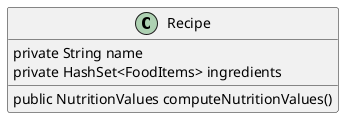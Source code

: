 @startuml


class Recipe {
	private String name
	private HashSet<FoodItems> ingredients
	public NutritionValues computeNutritionValues()
}


@enduml